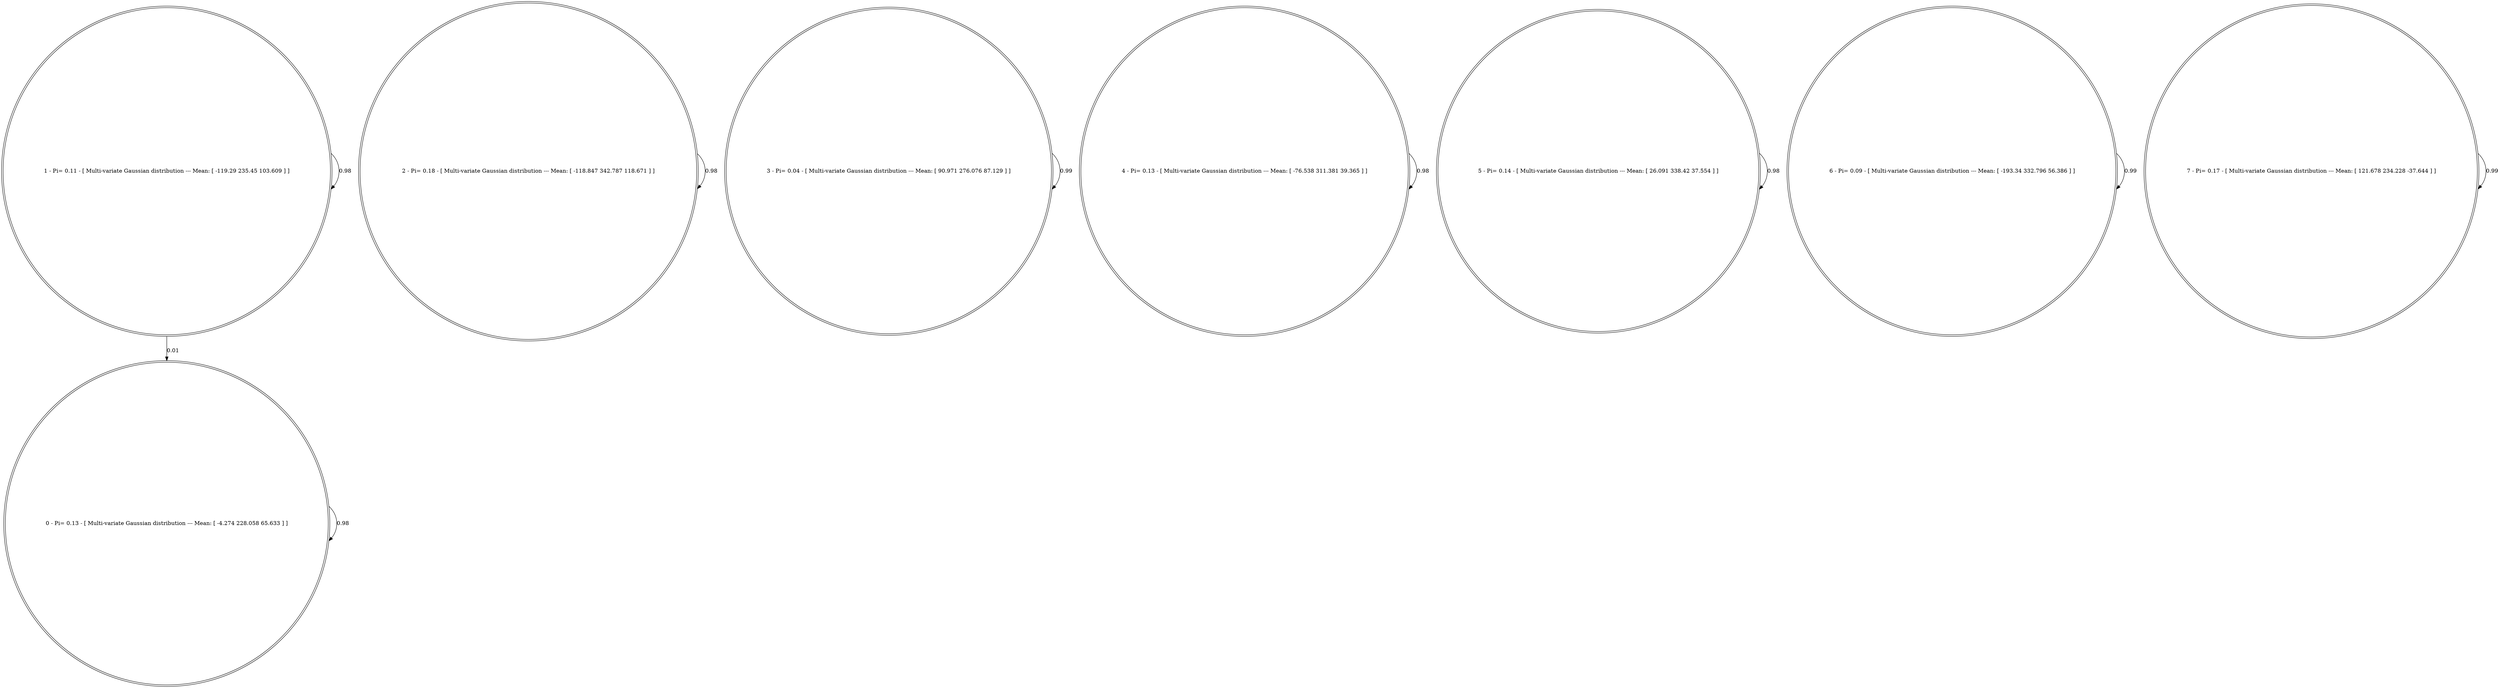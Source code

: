 digraph G {
	0 -> 0 [label=0.98];
	1 -> 0 [label=0.01];
	1 -> 1 [label=0.98];
	2 -> 2 [label=0.98];
	3 -> 3 [label=0.99];
	4 -> 4 [label=0.98];
	5 -> 5 [label=0.98];
	6 -> 6 [label=0.99];
	7 -> 7 [label=0.99];
	0 [shape=doublecircle, label="0 - Pi= 0.13 - [ Multi-variate Gaussian distribution --- Mean: [ -4.274 228.058 65.633 ] ]"];
	1 [shape=doublecircle, label="1 - Pi= 0.11 - [ Multi-variate Gaussian distribution --- Mean: [ -119.29 235.45 103.609 ] ]"];
	2 [shape=doublecircle, label="2 - Pi= 0.18 - [ Multi-variate Gaussian distribution --- Mean: [ -118.847 342.787 118.671 ] ]"];
	3 [shape=doublecircle, label="3 - Pi= 0.04 - [ Multi-variate Gaussian distribution --- Mean: [ 90.971 276.076 87.129 ] ]"];
	4 [shape=doublecircle, label="4 - Pi= 0.13 - [ Multi-variate Gaussian distribution --- Mean: [ -76.538 311.381 39.365 ] ]"];
	5 [shape=doublecircle, label="5 - Pi= 0.14 - [ Multi-variate Gaussian distribution --- Mean: [ 26.091 338.42 37.554 ] ]"];
	6 [shape=doublecircle, label="6 - Pi= 0.09 - [ Multi-variate Gaussian distribution --- Mean: [ -193.34 332.796 56.386 ] ]"];
	7 [shape=doublecircle, label="7 - Pi= 0.17 - [ Multi-variate Gaussian distribution --- Mean: [ 121.678 234.228 -37.644 ] ]"];
}
